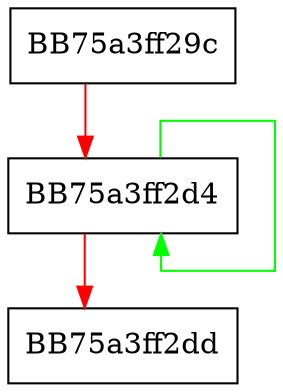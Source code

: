 digraph Remove {
  node [shape="box"];
  graph [splines=ortho];
  BB75a3ff29c -> BB75a3ff2d4 [color="red"];
  BB75a3ff2d4 -> BB75a3ff2d4 [color="green"];
  BB75a3ff2d4 -> BB75a3ff2dd [color="red"];
}